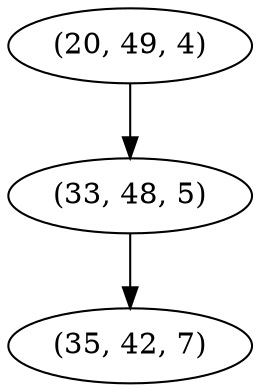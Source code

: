 digraph tree {
    "(20, 49, 4)";
    "(33, 48, 5)";
    "(35, 42, 7)";
    "(20, 49, 4)" -> "(33, 48, 5)";
    "(33, 48, 5)" -> "(35, 42, 7)";
}
